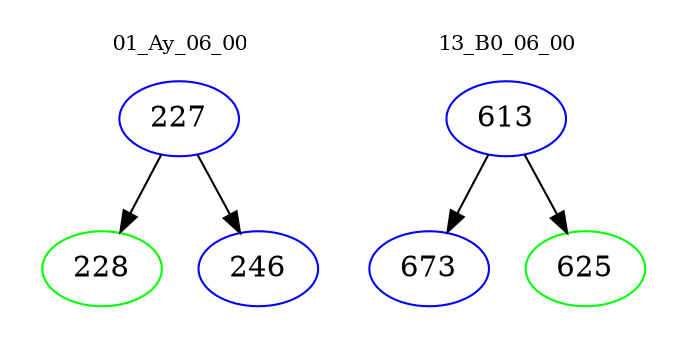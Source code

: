 digraph{
subgraph cluster_0 {
color = white
label = "01_Ay_06_00";
fontsize=10;
T0_227 [label="227", color="blue"]
T0_227 -> T0_228 [color="black"]
T0_228 [label="228", color="green"]
T0_227 -> T0_246 [color="black"]
T0_246 [label="246", color="blue"]
}
subgraph cluster_1 {
color = white
label = "13_B0_06_00";
fontsize=10;
T1_613 [label="613", color="blue"]
T1_613 -> T1_673 [color="black"]
T1_673 [label="673", color="blue"]
T1_613 -> T1_625 [color="black"]
T1_625 [label="625", color="green"]
}
}
